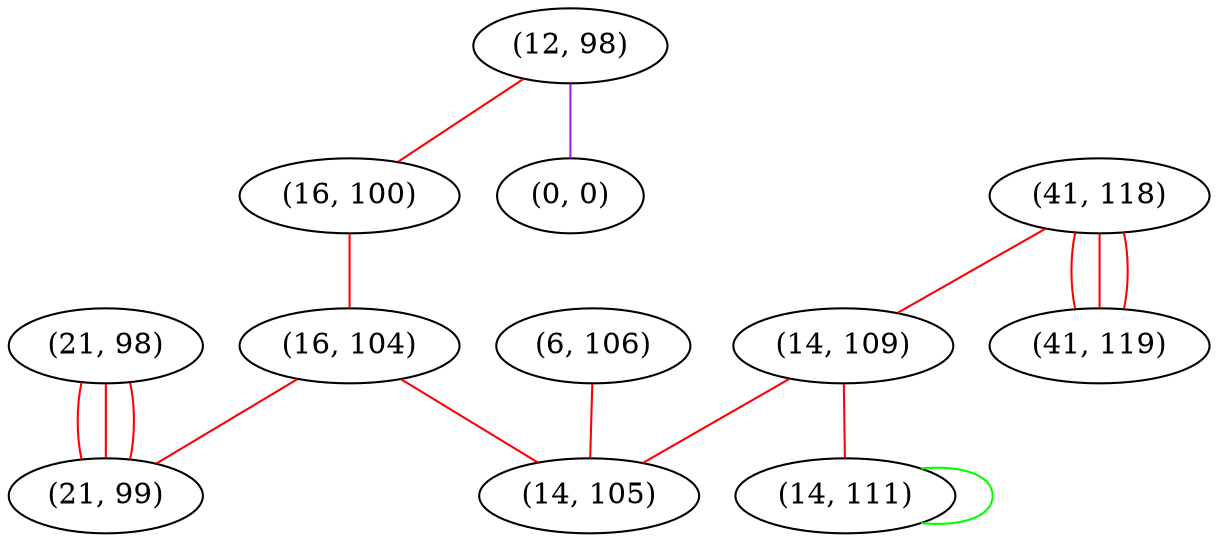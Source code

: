 graph "" {
"(12, 98)";
"(6, 106)";
"(16, 100)";
"(21, 98)";
"(16, 104)";
"(41, 118)";
"(14, 109)";
"(21, 99)";
"(0, 0)";
"(14, 111)";
"(14, 105)";
"(41, 119)";
"(12, 98)" -- "(0, 0)"  [color=purple, key=0, weight=4];
"(12, 98)" -- "(16, 100)"  [color=red, key=0, weight=1];
"(6, 106)" -- "(14, 105)"  [color=red, key=0, weight=1];
"(16, 100)" -- "(16, 104)"  [color=red, key=0, weight=1];
"(21, 98)" -- "(21, 99)"  [color=red, key=0, weight=1];
"(21, 98)" -- "(21, 99)"  [color=red, key=1, weight=1];
"(21, 98)" -- "(21, 99)"  [color=red, key=2, weight=1];
"(16, 104)" -- "(14, 105)"  [color=red, key=0, weight=1];
"(16, 104)" -- "(21, 99)"  [color=red, key=0, weight=1];
"(41, 118)" -- "(14, 109)"  [color=red, key=0, weight=1];
"(41, 118)" -- "(41, 119)"  [color=red, key=0, weight=1];
"(41, 118)" -- "(41, 119)"  [color=red, key=1, weight=1];
"(41, 118)" -- "(41, 119)"  [color=red, key=2, weight=1];
"(14, 109)" -- "(14, 105)"  [color=red, key=0, weight=1];
"(14, 109)" -- "(14, 111)"  [color=red, key=0, weight=1];
"(14, 111)" -- "(14, 111)"  [color=green, key=0, weight=2];
}
